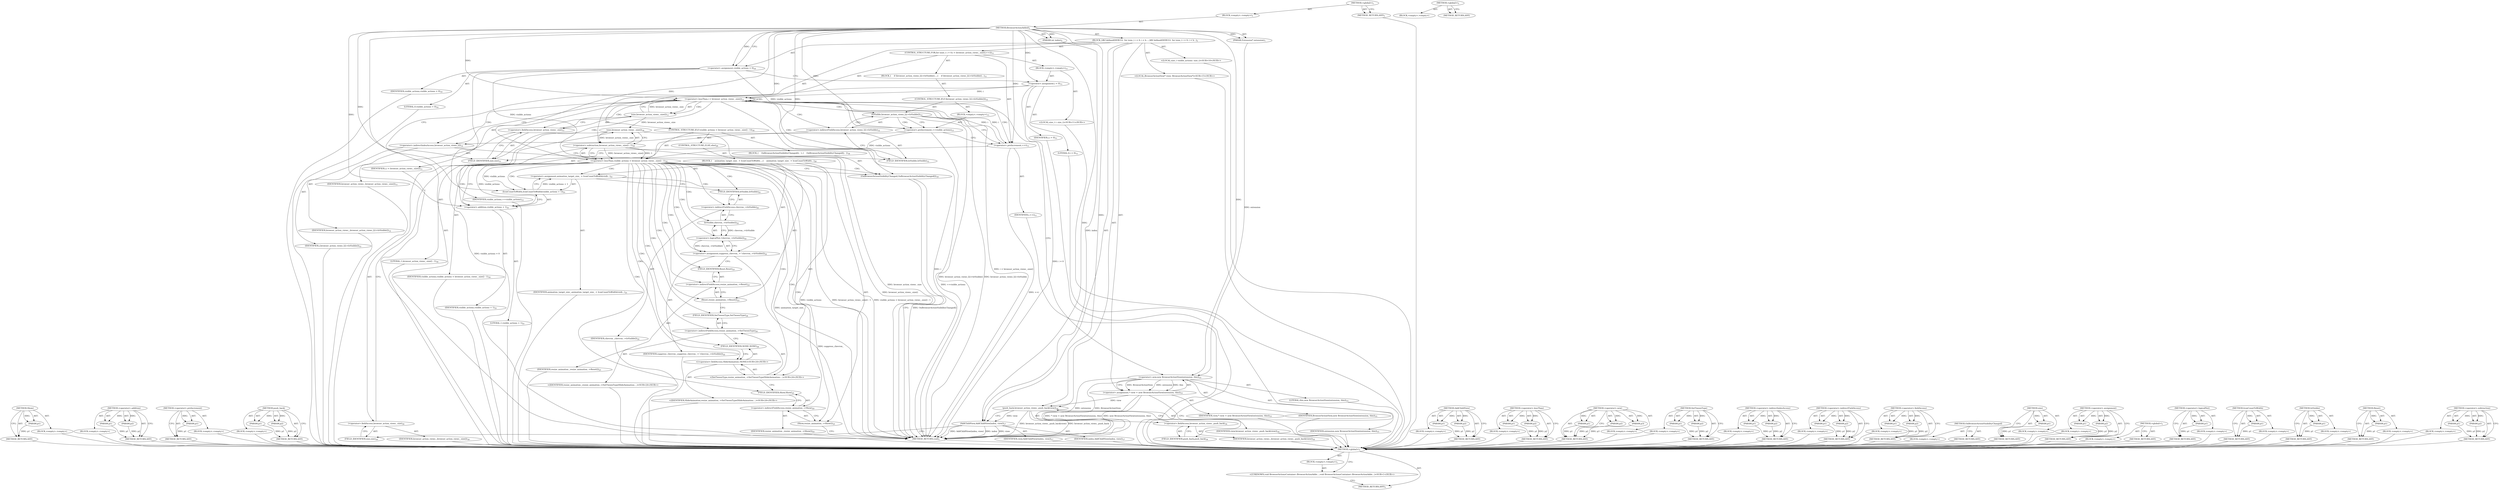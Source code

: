 digraph "&lt;global&gt;" {
vulnerable_205 [label=<(METHOD,Show)>];
vulnerable_206 [label=<(PARAM,p1)>];
vulnerable_207 [label=<(BLOCK,&lt;empty&gt;,&lt;empty&gt;)>];
vulnerable_208 [label=<(METHOD_RETURN,ANY)>];
vulnerable_187 [label=<(METHOD,&lt;operator&gt;.addition)>];
vulnerable_188 [label=<(PARAM,p1)>];
vulnerable_189 [label=<(PARAM,p2)>];
vulnerable_190 [label=<(BLOCK,&lt;empty&gt;,&lt;empty&gt;)>];
vulnerable_191 [label=<(METHOD_RETURN,ANY)>];
vulnerable_141 [label=<(METHOD,&lt;operator&gt;.preIncrement)>];
vulnerable_142 [label=<(PARAM,p1)>];
vulnerable_143 [label=<(BLOCK,&lt;empty&gt;,&lt;empty&gt;)>];
vulnerable_144 [label=<(METHOD_RETURN,ANY)>];
vulnerable_165 [label=<(METHOD,push_back)>];
vulnerable_166 [label=<(PARAM,p1)>];
vulnerable_167 [label=<(PARAM,p2)>];
vulnerable_168 [label=<(BLOCK,&lt;empty&gt;,&lt;empty&gt;)>];
vulnerable_169 [label=<(METHOD_RETURN,ANY)>];
vulnerable_6 [label=<(METHOD,&lt;global&gt;)<SUB>1</SUB>>];
vulnerable_7 [label=<(BLOCK,&lt;empty&gt;,&lt;empty&gt;)<SUB>1</SUB>>];
vulnerable_8 [label=<(METHOD,BrowserActionAdded)<SUB>1</SUB>>];
vulnerable_9 [label=<(PARAM,Extension* extension)<SUB>1</SUB>>];
vulnerable_10 [label=<(PARAM,int index)<SUB>2</SUB>>];
vulnerable_11 [label=<(BLOCK,{
#if defined(DEBUG)
  for (size_t i = 0; i &lt; b...,{
#if defined(DEBUG)
  for (size_t i = 0; i &lt; b...)<SUB>2</SUB>>];
vulnerable_12 [label="<(LOCAL,size_t visible_actions: size_t)<SUB>10</SUB>>"];
vulnerable_13 [label=<(&lt;operator&gt;.assignment,visible_actions = 0)<SUB>10</SUB>>];
vulnerable_14 [label=<(IDENTIFIER,visible_actions,visible_actions = 0)<SUB>10</SUB>>];
vulnerable_15 [label=<(LITERAL,0,visible_actions = 0)<SUB>10</SUB>>];
vulnerable_16 [label=<(CONTROL_STRUCTURE,FOR,for (size_t i = 0;i &lt; browser_action_views_.size();++i))<SUB>11</SUB>>];
vulnerable_17 [label=<(BLOCK,&lt;empty&gt;,&lt;empty&gt;)<SUB>11</SUB>>];
vulnerable_18 [label="<(LOCAL,size_t i: size_t)<SUB>11</SUB>>"];
vulnerable_19 [label=<(&lt;operator&gt;.assignment,i = 0)<SUB>11</SUB>>];
vulnerable_20 [label=<(IDENTIFIER,i,i = 0)<SUB>11</SUB>>];
vulnerable_21 [label=<(LITERAL,0,i = 0)<SUB>11</SUB>>];
vulnerable_22 [label=<(&lt;operator&gt;.lessThan,i &lt; browser_action_views_.size())<SUB>11</SUB>>];
vulnerable_23 [label=<(IDENTIFIER,i,i &lt; browser_action_views_.size())<SUB>11</SUB>>];
vulnerable_24 [label=<(size,browser_action_views_.size())<SUB>11</SUB>>];
vulnerable_25 [label=<(&lt;operator&gt;.fieldAccess,browser_action_views_.size)<SUB>11</SUB>>];
vulnerable_26 [label=<(IDENTIFIER,browser_action_views_,browser_action_views_.size())<SUB>11</SUB>>];
vulnerable_27 [label=<(FIELD_IDENTIFIER,size,size)<SUB>11</SUB>>];
vulnerable_28 [label=<(&lt;operator&gt;.preIncrement,++i)<SUB>11</SUB>>];
vulnerable_29 [label=<(IDENTIFIER,i,++i)<SUB>11</SUB>>];
vulnerable_30 [label=<(BLOCK,{
    if (browser_action_views_[i]-&gt;IsVisible()...,{
    if (browser_action_views_[i]-&gt;IsVisible()...)<SUB>11</SUB>>];
vulnerable_31 [label=<(CONTROL_STRUCTURE,IF,if (browser_action_views_[i]-&gt;IsVisible()))<SUB>12</SUB>>];
vulnerable_32 [label=<(IsVisible,browser_action_views_[i]-&gt;IsVisible())<SUB>12</SUB>>];
vulnerable_33 [label=<(&lt;operator&gt;.indirectFieldAccess,browser_action_views_[i]-&gt;IsVisible)<SUB>12</SUB>>];
vulnerable_34 [label=<(&lt;operator&gt;.indirectIndexAccess,browser_action_views_[i])<SUB>12</SUB>>];
vulnerable_35 [label=<(IDENTIFIER,browser_action_views_,browser_action_views_[i]-&gt;IsVisible())<SUB>12</SUB>>];
vulnerable_36 [label=<(IDENTIFIER,i,browser_action_views_[i]-&gt;IsVisible())<SUB>12</SUB>>];
vulnerable_37 [label=<(FIELD_IDENTIFIER,IsVisible,IsVisible)<SUB>12</SUB>>];
vulnerable_38 [label=<(BLOCK,&lt;empty&gt;,&lt;empty&gt;)<SUB>13</SUB>>];
vulnerable_39 [label=<(&lt;operator&gt;.preIncrement,++visible_actions)<SUB>13</SUB>>];
vulnerable_40 [label=<(IDENTIFIER,visible_actions,++visible_actions)<SUB>13</SUB>>];
vulnerable_41 [label="<(LOCAL,BrowserActionView* view: BrowserActionView*)<SUB>15</SUB>>"];
vulnerable_42 [label=<(&lt;operator&gt;.assignment,* view = new BrowserActionView(extension, this))<SUB>15</SUB>>];
vulnerable_43 [label=<(IDENTIFIER,view,* view = new BrowserActionView(extension, this))<SUB>15</SUB>>];
vulnerable_44 [label=<(&lt;operator&gt;.new,new BrowserActionView(extension, this))<SUB>15</SUB>>];
vulnerable_45 [label=<(IDENTIFIER,BrowserActionView,new BrowserActionView(extension, this))<SUB>15</SUB>>];
vulnerable_46 [label=<(IDENTIFIER,extension,new BrowserActionView(extension, this))<SUB>15</SUB>>];
vulnerable_47 [label=<(LITERAL,this,new BrowserActionView(extension, this))<SUB>15</SUB>>];
vulnerable_48 [label=<(push_back,browser_action_views_.push_back(view))<SUB>16</SUB>>];
vulnerable_49 [label=<(&lt;operator&gt;.fieldAccess,browser_action_views_.push_back)<SUB>16</SUB>>];
vulnerable_50 [label=<(IDENTIFIER,browser_action_views_,browser_action_views_.push_back(view))<SUB>16</SUB>>];
vulnerable_51 [label=<(FIELD_IDENTIFIER,push_back,push_back)<SUB>16</SUB>>];
vulnerable_52 [label=<(IDENTIFIER,view,browser_action_views_.push_back(view))<SUB>16</SUB>>];
vulnerable_53 [label=<(AddChildView,AddChildView(index, view))<SUB>17</SUB>>];
vulnerable_54 [label=<(IDENTIFIER,index,AddChildView(index, view))<SUB>17</SUB>>];
vulnerable_55 [label=<(IDENTIFIER,view,AddChildView(index, view))<SUB>17</SUB>>];
vulnerable_56 [label=<(CONTROL_STRUCTURE,IF,if (visible_actions &lt; browser_action_views_.size() - 1))<SUB>18</SUB>>];
vulnerable_57 [label=<(&lt;operator&gt;.lessThan,visible_actions &lt; browser_action_views_.size() - 1)<SUB>18</SUB>>];
vulnerable_58 [label=<(IDENTIFIER,visible_actions,visible_actions &lt; browser_action_views_.size() - 1)<SUB>18</SUB>>];
vulnerable_59 [label=<(&lt;operator&gt;.subtraction,browser_action_views_.size() - 1)<SUB>18</SUB>>];
vulnerable_60 [label=<(size,browser_action_views_.size())<SUB>18</SUB>>];
vulnerable_61 [label=<(&lt;operator&gt;.fieldAccess,browser_action_views_.size)<SUB>18</SUB>>];
vulnerable_62 [label=<(IDENTIFIER,browser_action_views_,browser_action_views_.size())<SUB>18</SUB>>];
vulnerable_63 [label=<(FIELD_IDENTIFIER,size,size)<SUB>18</SUB>>];
vulnerable_64 [label=<(LITERAL,1,browser_action_views_.size() - 1)<SUB>18</SUB>>];
vulnerable_65 [label=<(BLOCK,{
    OnBrowserActionVisibilityChanged();
  },{
    OnBrowserActionVisibilityChanged();
  })<SUB>18</SUB>>];
vulnerable_66 [label=<(OnBrowserActionVisibilityChanged,OnBrowserActionVisibilityChanged())<SUB>19</SUB>>];
vulnerable_67 [label=<(CONTROL_STRUCTURE,ELSE,else)<SUB>20</SUB>>];
vulnerable_68 [label=<(BLOCK,{
    animation_target_size_ = IconCountToWidth...,{
    animation_target_size_ = IconCountToWidth...)<SUB>20</SUB>>];
vulnerable_69 [label=<(&lt;operator&gt;.assignment,animation_target_size_ = IconCountToWidth(visib...)<SUB>21</SUB>>];
vulnerable_70 [label=<(IDENTIFIER,animation_target_size_,animation_target_size_ = IconCountToWidth(visib...)<SUB>21</SUB>>];
vulnerable_71 [label=<(IconCountToWidth,IconCountToWidth(visible_actions + 1))<SUB>21</SUB>>];
vulnerable_72 [label=<(&lt;operator&gt;.addition,visible_actions + 1)<SUB>21</SUB>>];
vulnerable_73 [label=<(IDENTIFIER,visible_actions,visible_actions + 1)<SUB>21</SUB>>];
vulnerable_74 [label=<(LITERAL,1,visible_actions + 1)<SUB>21</SUB>>];
vulnerable_75 [label=<(&lt;operator&gt;.assignment,suppress_chevron_ = !chevron_-&gt;IsVisible())<SUB>22</SUB>>];
vulnerable_76 [label=<(IDENTIFIER,suppress_chevron_,suppress_chevron_ = !chevron_-&gt;IsVisible())<SUB>22</SUB>>];
vulnerable_77 [label=<(&lt;operator&gt;.logicalNot,!chevron_-&gt;IsVisible())<SUB>22</SUB>>];
vulnerable_78 [label=<(IsVisible,chevron_-&gt;IsVisible())<SUB>22</SUB>>];
vulnerable_79 [label=<(&lt;operator&gt;.indirectFieldAccess,chevron_-&gt;IsVisible)<SUB>22</SUB>>];
vulnerable_80 [label=<(IDENTIFIER,chevron_,chevron_-&gt;IsVisible())<SUB>22</SUB>>];
vulnerable_81 [label=<(FIELD_IDENTIFIER,IsVisible,IsVisible)<SUB>22</SUB>>];
vulnerable_82 [label=<(Reset,resize_animation_-&gt;Reset())<SUB>23</SUB>>];
vulnerable_83 [label=<(&lt;operator&gt;.indirectFieldAccess,resize_animation_-&gt;Reset)<SUB>23</SUB>>];
vulnerable_84 [label=<(IDENTIFIER,resize_animation_,resize_animation_-&gt;Reset())<SUB>23</SUB>>];
vulnerable_85 [label=<(FIELD_IDENTIFIER,Reset,Reset)<SUB>23</SUB>>];
vulnerable_86 [label="<(SetTweenType,resize_animation_-&gt;SetTweenType(SlideAnimation:...)<SUB>24</SUB>>"];
vulnerable_87 [label=<(&lt;operator&gt;.indirectFieldAccess,resize_animation_-&gt;SetTweenType)<SUB>24</SUB>>];
vulnerable_88 [label="<(IDENTIFIER,resize_animation_,resize_animation_-&gt;SetTweenType(SlideAnimation:...)<SUB>24</SUB>>"];
vulnerable_89 [label=<(FIELD_IDENTIFIER,SetTweenType,SetTweenType)<SUB>24</SUB>>];
vulnerable_90 [label="<(&lt;operator&gt;.fieldAccess,SlideAnimation::NONE)<SUB>24</SUB>>"];
vulnerable_91 [label="<(IDENTIFIER,SlideAnimation,resize_animation_-&gt;SetTweenType(SlideAnimation:...)<SUB>24</SUB>>"];
vulnerable_92 [label=<(FIELD_IDENTIFIER,NONE,NONE)<SUB>24</SUB>>];
vulnerable_93 [label=<(Show,resize_animation_-&gt;Show())<SUB>25</SUB>>];
vulnerable_94 [label=<(&lt;operator&gt;.indirectFieldAccess,resize_animation_-&gt;Show)<SUB>25</SUB>>];
vulnerable_95 [label=<(IDENTIFIER,resize_animation_,resize_animation_-&gt;Show())<SUB>25</SUB>>];
vulnerable_96 [label=<(FIELD_IDENTIFIER,Show,Show)<SUB>25</SUB>>];
vulnerable_97 [label=<(METHOD_RETURN,void)<SUB>1</SUB>>];
vulnerable_99 [label=<(METHOD_RETURN,ANY)<SUB>1</SUB>>];
vulnerable_170 [label=<(METHOD,AddChildView)>];
vulnerable_171 [label=<(PARAM,p1)>];
vulnerable_172 [label=<(PARAM,p2)>];
vulnerable_173 [label=<(BLOCK,&lt;empty&gt;,&lt;empty&gt;)>];
vulnerable_174 [label=<(METHOD_RETURN,ANY)>];
vulnerable_127 [label=<(METHOD,&lt;operator&gt;.lessThan)>];
vulnerable_128 [label=<(PARAM,p1)>];
vulnerable_129 [label=<(PARAM,p2)>];
vulnerable_130 [label=<(BLOCK,&lt;empty&gt;,&lt;empty&gt;)>];
vulnerable_131 [label=<(METHOD_RETURN,ANY)>];
vulnerable_159 [label=<(METHOD,&lt;operator&gt;.new)>];
vulnerable_160 [label=<(PARAM,p1)>];
vulnerable_161 [label=<(PARAM,p2)>];
vulnerable_162 [label=<(PARAM,p3)>];
vulnerable_163 [label=<(BLOCK,&lt;empty&gt;,&lt;empty&gt;)>];
vulnerable_164 [label=<(METHOD_RETURN,ANY)>];
vulnerable_200 [label=<(METHOD,SetTweenType)>];
vulnerable_201 [label=<(PARAM,p1)>];
vulnerable_202 [label=<(PARAM,p2)>];
vulnerable_203 [label=<(BLOCK,&lt;empty&gt;,&lt;empty&gt;)>];
vulnerable_204 [label=<(METHOD_RETURN,ANY)>];
vulnerable_154 [label=<(METHOD,&lt;operator&gt;.indirectIndexAccess)>];
vulnerable_155 [label=<(PARAM,p1)>];
vulnerable_156 [label=<(PARAM,p2)>];
vulnerable_157 [label=<(BLOCK,&lt;empty&gt;,&lt;empty&gt;)>];
vulnerable_158 [label=<(METHOD_RETURN,ANY)>];
vulnerable_149 [label=<(METHOD,&lt;operator&gt;.indirectFieldAccess)>];
vulnerable_150 [label=<(PARAM,p1)>];
vulnerable_151 [label=<(PARAM,p2)>];
vulnerable_152 [label=<(BLOCK,&lt;empty&gt;,&lt;empty&gt;)>];
vulnerable_153 [label=<(METHOD_RETURN,ANY)>];
vulnerable_136 [label=<(METHOD,&lt;operator&gt;.fieldAccess)>];
vulnerable_137 [label=<(PARAM,p1)>];
vulnerable_138 [label=<(PARAM,p2)>];
vulnerable_139 [label=<(BLOCK,&lt;empty&gt;,&lt;empty&gt;)>];
vulnerable_140 [label=<(METHOD_RETURN,ANY)>];
vulnerable_180 [label=<(METHOD,OnBrowserActionVisibilityChanged)>];
vulnerable_181 [label=<(BLOCK,&lt;empty&gt;,&lt;empty&gt;)>];
vulnerable_182 [label=<(METHOD_RETURN,ANY)>];
vulnerable_132 [label=<(METHOD,size)>];
vulnerable_133 [label=<(PARAM,p1)>];
vulnerable_134 [label=<(BLOCK,&lt;empty&gt;,&lt;empty&gt;)>];
vulnerable_135 [label=<(METHOD_RETURN,ANY)>];
vulnerable_122 [label=<(METHOD,&lt;operator&gt;.assignment)>];
vulnerable_123 [label=<(PARAM,p1)>];
vulnerable_124 [label=<(PARAM,p2)>];
vulnerable_125 [label=<(BLOCK,&lt;empty&gt;,&lt;empty&gt;)>];
vulnerable_126 [label=<(METHOD_RETURN,ANY)>];
vulnerable_116 [label=<(METHOD,&lt;global&gt;)<SUB>1</SUB>>];
vulnerable_117 [label=<(BLOCK,&lt;empty&gt;,&lt;empty&gt;)>];
vulnerable_118 [label=<(METHOD_RETURN,ANY)>];
vulnerable_192 [label=<(METHOD,&lt;operator&gt;.logicalNot)>];
vulnerable_193 [label=<(PARAM,p1)>];
vulnerable_194 [label=<(BLOCK,&lt;empty&gt;,&lt;empty&gt;)>];
vulnerable_195 [label=<(METHOD_RETURN,ANY)>];
vulnerable_183 [label=<(METHOD,IconCountToWidth)>];
vulnerable_184 [label=<(PARAM,p1)>];
vulnerable_185 [label=<(BLOCK,&lt;empty&gt;,&lt;empty&gt;)>];
vulnerable_186 [label=<(METHOD_RETURN,ANY)>];
vulnerable_145 [label=<(METHOD,IsVisible)>];
vulnerable_146 [label=<(PARAM,p1)>];
vulnerable_147 [label=<(BLOCK,&lt;empty&gt;,&lt;empty&gt;)>];
vulnerable_148 [label=<(METHOD_RETURN,ANY)>];
vulnerable_196 [label=<(METHOD,Reset)>];
vulnerable_197 [label=<(PARAM,p1)>];
vulnerable_198 [label=<(BLOCK,&lt;empty&gt;,&lt;empty&gt;)>];
vulnerable_199 [label=<(METHOD_RETURN,ANY)>];
vulnerable_175 [label=<(METHOD,&lt;operator&gt;.subtraction)>];
vulnerable_176 [label=<(PARAM,p1)>];
vulnerable_177 [label=<(PARAM,p2)>];
vulnerable_178 [label=<(BLOCK,&lt;empty&gt;,&lt;empty&gt;)>];
vulnerable_179 [label=<(METHOD_RETURN,ANY)>];
fixed_6 [label=<(METHOD,&lt;global&gt;)<SUB>1</SUB>>];
fixed_7 [label=<(BLOCK,&lt;empty&gt;,&lt;empty&gt;)<SUB>1</SUB>>];
fixed_8 [label="<(UNKNOWN,void BrowserActionsContainer::BrowserActionAdde...,void BrowserActionsContainer::BrowserActionAdde...)<SUB>1</SUB>>"];
fixed_9 [label=<(METHOD_RETURN,ANY)<SUB>1</SUB>>];
fixed_14 [label=<(METHOD,&lt;global&gt;)<SUB>1</SUB>>];
fixed_15 [label=<(BLOCK,&lt;empty&gt;,&lt;empty&gt;)>];
fixed_16 [label=<(METHOD_RETURN,ANY)>];
vulnerable_205 -> vulnerable_206  [key=0, label="AST: "];
vulnerable_205 -> vulnerable_206  [key=1, label="DDG: "];
vulnerable_205 -> vulnerable_207  [key=0, label="AST: "];
vulnerable_205 -> vulnerable_208  [key=0, label="AST: "];
vulnerable_205 -> vulnerable_208  [key=1, label="CFG: "];
vulnerable_206 -> vulnerable_208  [key=0, label="DDG: p1"];
vulnerable_207 -> fixed_6  [key=0];
vulnerable_208 -> fixed_6  [key=0];
vulnerable_187 -> vulnerable_188  [key=0, label="AST: "];
vulnerable_187 -> vulnerable_188  [key=1, label="DDG: "];
vulnerable_187 -> vulnerable_190  [key=0, label="AST: "];
vulnerable_187 -> vulnerable_189  [key=0, label="AST: "];
vulnerable_187 -> vulnerable_189  [key=1, label="DDG: "];
vulnerable_187 -> vulnerable_191  [key=0, label="AST: "];
vulnerable_187 -> vulnerable_191  [key=1, label="CFG: "];
vulnerable_188 -> vulnerable_191  [key=0, label="DDG: p1"];
vulnerable_189 -> vulnerable_191  [key=0, label="DDG: p2"];
vulnerable_190 -> fixed_6  [key=0];
vulnerable_191 -> fixed_6  [key=0];
vulnerable_141 -> vulnerable_142  [key=0, label="AST: "];
vulnerable_141 -> vulnerable_142  [key=1, label="DDG: "];
vulnerable_141 -> vulnerable_143  [key=0, label="AST: "];
vulnerable_141 -> vulnerable_144  [key=0, label="AST: "];
vulnerable_141 -> vulnerable_144  [key=1, label="CFG: "];
vulnerable_142 -> vulnerable_144  [key=0, label="DDG: p1"];
vulnerable_143 -> fixed_6  [key=0];
vulnerable_144 -> fixed_6  [key=0];
vulnerable_165 -> vulnerable_166  [key=0, label="AST: "];
vulnerable_165 -> vulnerable_166  [key=1, label="DDG: "];
vulnerable_165 -> vulnerable_168  [key=0, label="AST: "];
vulnerable_165 -> vulnerable_167  [key=0, label="AST: "];
vulnerable_165 -> vulnerable_167  [key=1, label="DDG: "];
vulnerable_165 -> vulnerable_169  [key=0, label="AST: "];
vulnerable_165 -> vulnerable_169  [key=1, label="CFG: "];
vulnerable_166 -> vulnerable_169  [key=0, label="DDG: p1"];
vulnerable_167 -> vulnerable_169  [key=0, label="DDG: p2"];
vulnerable_168 -> fixed_6  [key=0];
vulnerable_169 -> fixed_6  [key=0];
vulnerable_6 -> vulnerable_7  [key=0, label="AST: "];
vulnerable_6 -> vulnerable_99  [key=0, label="AST: "];
vulnerable_6 -> vulnerable_99  [key=1, label="CFG: "];
vulnerable_7 -> vulnerable_8  [key=0, label="AST: "];
vulnerable_8 -> vulnerable_9  [key=0, label="AST: "];
vulnerable_8 -> vulnerable_9  [key=1, label="DDG: "];
vulnerable_8 -> vulnerable_10  [key=0, label="AST: "];
vulnerable_8 -> vulnerable_10  [key=1, label="DDG: "];
vulnerable_8 -> vulnerable_11  [key=0, label="AST: "];
vulnerable_8 -> vulnerable_97  [key=0, label="AST: "];
vulnerable_8 -> vulnerable_13  [key=0, label="CFG: "];
vulnerable_8 -> vulnerable_13  [key=1, label="DDG: "];
vulnerable_8 -> vulnerable_48  [key=0, label="DDG: "];
vulnerable_8 -> vulnerable_53  [key=0, label="DDG: "];
vulnerable_8 -> vulnerable_19  [key=0, label="DDG: "];
vulnerable_8 -> vulnerable_22  [key=0, label="DDG: "];
vulnerable_8 -> vulnerable_28  [key=0, label="DDG: "];
vulnerable_8 -> vulnerable_44  [key=0, label="DDG: "];
vulnerable_8 -> vulnerable_57  [key=0, label="DDG: "];
vulnerable_8 -> vulnerable_66  [key=0, label="DDG: "];
vulnerable_8 -> vulnerable_59  [key=0, label="DDG: "];
vulnerable_8 -> vulnerable_39  [key=0, label="DDG: "];
vulnerable_8 -> vulnerable_71  [key=0, label="DDG: "];
vulnerable_8 -> vulnerable_72  [key=0, label="DDG: "];
vulnerable_9 -> vulnerable_44  [key=0, label="DDG: extension"];
vulnerable_10 -> vulnerable_53  [key=0, label="DDG: index"];
vulnerable_11 -> vulnerable_12  [key=0, label="AST: "];
vulnerable_11 -> vulnerable_13  [key=0, label="AST: "];
vulnerable_11 -> vulnerable_16  [key=0, label="AST: "];
vulnerable_11 -> vulnerable_41  [key=0, label="AST: "];
vulnerable_11 -> vulnerable_42  [key=0, label="AST: "];
vulnerable_11 -> vulnerable_48  [key=0, label="AST: "];
vulnerable_11 -> vulnerable_53  [key=0, label="AST: "];
vulnerable_11 -> vulnerable_56  [key=0, label="AST: "];
vulnerable_12 -> fixed_6  [key=0];
vulnerable_13 -> vulnerable_14  [key=0, label="AST: "];
vulnerable_13 -> vulnerable_15  [key=0, label="AST: "];
vulnerable_13 -> vulnerable_19  [key=0, label="CFG: "];
vulnerable_13 -> vulnerable_97  [key=0, label="DDG: visible_actions = 0"];
vulnerable_13 -> vulnerable_57  [key=0, label="DDG: visible_actions"];
vulnerable_13 -> vulnerable_39  [key=0, label="DDG: visible_actions"];
vulnerable_14 -> fixed_6  [key=0];
vulnerable_15 -> fixed_6  [key=0];
vulnerable_16 -> vulnerable_17  [key=0, label="AST: "];
vulnerable_16 -> vulnerable_22  [key=0, label="AST: "];
vulnerable_16 -> vulnerable_28  [key=0, label="AST: "];
vulnerable_16 -> vulnerable_30  [key=0, label="AST: "];
vulnerable_17 -> vulnerable_18  [key=0, label="AST: "];
vulnerable_17 -> vulnerable_19  [key=0, label="AST: "];
vulnerable_18 -> fixed_6  [key=0];
vulnerable_19 -> vulnerable_20  [key=0, label="AST: "];
vulnerable_19 -> vulnerable_21  [key=0, label="AST: "];
vulnerable_19 -> vulnerable_27  [key=0, label="CFG: "];
vulnerable_19 -> vulnerable_97  [key=0, label="DDG: i = 0"];
vulnerable_19 -> vulnerable_22  [key=0, label="DDG: i"];
vulnerable_20 -> fixed_6  [key=0];
vulnerable_21 -> fixed_6  [key=0];
vulnerable_22 -> vulnerable_23  [key=0, label="AST: "];
vulnerable_22 -> vulnerable_24  [key=0, label="AST: "];
vulnerable_22 -> vulnerable_24  [key=1, label="CDG: "];
vulnerable_22 -> vulnerable_34  [key=0, label="CFG: "];
vulnerable_22 -> vulnerable_34  [key=1, label="CDG: "];
vulnerable_22 -> vulnerable_44  [key=0, label="CFG: "];
vulnerable_22 -> vulnerable_97  [key=0, label="DDG: i"];
vulnerable_22 -> vulnerable_97  [key=1, label="DDG: i &lt; browser_action_views_.size()"];
vulnerable_22 -> vulnerable_28  [key=0, label="DDG: i"];
vulnerable_22 -> vulnerable_28  [key=1, label="CDG: "];
vulnerable_22 -> vulnerable_32  [key=0, label="CDG: "];
vulnerable_22 -> vulnerable_33  [key=0, label="CDG: "];
vulnerable_22 -> vulnerable_37  [key=0, label="CDG: "];
vulnerable_22 -> vulnerable_25  [key=0, label="CDG: "];
vulnerable_22 -> vulnerable_22  [key=0, label="CDG: "];
vulnerable_22 -> vulnerable_27  [key=0, label="CDG: "];
vulnerable_23 -> fixed_6  [key=0];
vulnerable_24 -> vulnerable_25  [key=0, label="AST: "];
vulnerable_24 -> vulnerable_22  [key=0, label="CFG: "];
vulnerable_24 -> vulnerable_22  [key=1, label="DDG: browser_action_views_.size"];
vulnerable_24 -> vulnerable_60  [key=0, label="DDG: browser_action_views_.size"];
vulnerable_25 -> vulnerable_26  [key=0, label="AST: "];
vulnerable_25 -> vulnerable_27  [key=0, label="AST: "];
vulnerable_25 -> vulnerable_24  [key=0, label="CFG: "];
vulnerable_26 -> fixed_6  [key=0];
vulnerable_27 -> vulnerable_25  [key=0, label="CFG: "];
vulnerable_28 -> vulnerable_29  [key=0, label="AST: "];
vulnerable_28 -> vulnerable_27  [key=0, label="CFG: "];
vulnerable_28 -> vulnerable_97  [key=0, label="DDG: ++i"];
vulnerable_28 -> vulnerable_22  [key=0, label="DDG: i"];
vulnerable_29 -> fixed_6  [key=0];
vulnerable_30 -> vulnerable_31  [key=0, label="AST: "];
vulnerable_31 -> vulnerable_32  [key=0, label="AST: "];
vulnerable_31 -> vulnerable_38  [key=0, label="AST: "];
vulnerable_32 -> vulnerable_33  [key=0, label="AST: "];
vulnerable_32 -> vulnerable_39  [key=0, label="CFG: "];
vulnerable_32 -> vulnerable_39  [key=1, label="CDG: "];
vulnerable_32 -> vulnerable_28  [key=0, label="CFG: "];
vulnerable_32 -> vulnerable_97  [key=0, label="DDG: browser_action_views_[i]-&gt;IsVisible"];
vulnerable_32 -> vulnerable_97  [key=1, label="DDG: browser_action_views_[i]-&gt;IsVisible()"];
vulnerable_33 -> vulnerable_34  [key=0, label="AST: "];
vulnerable_33 -> vulnerable_37  [key=0, label="AST: "];
vulnerable_33 -> vulnerable_32  [key=0, label="CFG: "];
vulnerable_34 -> vulnerable_35  [key=0, label="AST: "];
vulnerable_34 -> vulnerable_36  [key=0, label="AST: "];
vulnerable_34 -> vulnerable_37  [key=0, label="CFG: "];
vulnerable_35 -> fixed_6  [key=0];
vulnerable_36 -> fixed_6  [key=0];
vulnerable_37 -> vulnerable_33  [key=0, label="CFG: "];
vulnerable_38 -> vulnerable_39  [key=0, label="AST: "];
vulnerable_39 -> vulnerable_40  [key=0, label="AST: "];
vulnerable_39 -> vulnerable_28  [key=0, label="CFG: "];
vulnerable_39 -> vulnerable_97  [key=0, label="DDG: ++visible_actions"];
vulnerable_39 -> vulnerable_57  [key=0, label="DDG: visible_actions"];
vulnerable_40 -> fixed_6  [key=0];
vulnerable_41 -> fixed_6  [key=0];
vulnerable_42 -> vulnerable_43  [key=0, label="AST: "];
vulnerable_42 -> vulnerable_44  [key=0, label="AST: "];
vulnerable_42 -> vulnerable_51  [key=0, label="CFG: "];
vulnerable_42 -> vulnerable_97  [key=0, label="DDG: new BrowserActionView(extension, this)"];
vulnerable_42 -> vulnerable_97  [key=1, label="DDG: * view = new BrowserActionView(extension, this)"];
vulnerable_42 -> vulnerable_48  [key=0, label="DDG: view"];
vulnerable_43 -> fixed_6  [key=0];
vulnerable_44 -> vulnerable_45  [key=0, label="AST: "];
vulnerable_44 -> vulnerable_46  [key=0, label="AST: "];
vulnerable_44 -> vulnerable_47  [key=0, label="AST: "];
vulnerable_44 -> vulnerable_42  [key=0, label="CFG: "];
vulnerable_44 -> vulnerable_42  [key=1, label="DDG: BrowserActionView"];
vulnerable_44 -> vulnerable_42  [key=2, label="DDG: extension"];
vulnerable_44 -> vulnerable_42  [key=3, label="DDG: this"];
vulnerable_44 -> vulnerable_97  [key=0, label="DDG: extension"];
vulnerable_44 -> vulnerable_97  [key=1, label="DDG: BrowserActionView"];
vulnerable_45 -> fixed_6  [key=0];
vulnerable_46 -> fixed_6  [key=0];
vulnerable_47 -> fixed_6  [key=0];
vulnerable_48 -> vulnerable_49  [key=0, label="AST: "];
vulnerable_48 -> vulnerable_52  [key=0, label="AST: "];
vulnerable_48 -> vulnerable_53  [key=0, label="CFG: "];
vulnerable_48 -> vulnerable_53  [key=1, label="DDG: view"];
vulnerable_48 -> vulnerable_97  [key=0, label="DDG: browser_action_views_.push_back"];
vulnerable_48 -> vulnerable_97  [key=1, label="DDG: browser_action_views_.push_back(view)"];
vulnerable_49 -> vulnerable_50  [key=0, label="AST: "];
vulnerable_49 -> vulnerable_51  [key=0, label="AST: "];
vulnerable_49 -> vulnerable_48  [key=0, label="CFG: "];
vulnerable_50 -> fixed_6  [key=0];
vulnerable_51 -> vulnerable_49  [key=0, label="CFG: "];
vulnerable_52 -> fixed_6  [key=0];
vulnerable_53 -> vulnerable_54  [key=0, label="AST: "];
vulnerable_53 -> vulnerable_55  [key=0, label="AST: "];
vulnerable_53 -> vulnerable_63  [key=0, label="CFG: "];
vulnerable_53 -> vulnerable_97  [key=0, label="DDG: index"];
vulnerable_53 -> vulnerable_97  [key=1, label="DDG: view"];
vulnerable_53 -> vulnerable_97  [key=2, label="DDG: AddChildView(index, view)"];
vulnerable_54 -> fixed_6  [key=0];
vulnerable_55 -> fixed_6  [key=0];
vulnerable_56 -> vulnerable_57  [key=0, label="AST: "];
vulnerable_56 -> vulnerable_65  [key=0, label="AST: "];
vulnerable_56 -> vulnerable_67  [key=0, label="AST: "];
vulnerable_57 -> vulnerable_58  [key=0, label="AST: "];
vulnerable_57 -> vulnerable_59  [key=0, label="AST: "];
vulnerable_57 -> vulnerable_66  [key=0, label="CFG: "];
vulnerable_57 -> vulnerable_66  [key=1, label="CDG: "];
vulnerable_57 -> vulnerable_72  [key=0, label="CFG: "];
vulnerable_57 -> vulnerable_72  [key=1, label="DDG: visible_actions"];
vulnerable_57 -> vulnerable_72  [key=2, label="CDG: "];
vulnerable_57 -> vulnerable_97  [key=0, label="DDG: visible_actions"];
vulnerable_57 -> vulnerable_97  [key=1, label="DDG: browser_action_views_.size() - 1"];
vulnerable_57 -> vulnerable_97  [key=2, label="DDG: visible_actions &lt; browser_action_views_.size() - 1"];
vulnerable_57 -> vulnerable_71  [key=0, label="DDG: visible_actions"];
vulnerable_57 -> vulnerable_71  [key=1, label="CDG: "];
vulnerable_57 -> vulnerable_94  [key=0, label="CDG: "];
vulnerable_57 -> vulnerable_96  [key=0, label="CDG: "];
vulnerable_57 -> vulnerable_77  [key=0, label="CDG: "];
vulnerable_57 -> vulnerable_83  [key=0, label="CDG: "];
vulnerable_57 -> vulnerable_89  [key=0, label="CDG: "];
vulnerable_57 -> vulnerable_75  [key=0, label="CDG: "];
vulnerable_57 -> vulnerable_81  [key=0, label="CDG: "];
vulnerable_57 -> vulnerable_85  [key=0, label="CDG: "];
vulnerable_57 -> vulnerable_69  [key=0, label="CDG: "];
vulnerable_57 -> vulnerable_92  [key=0, label="CDG: "];
vulnerable_57 -> vulnerable_87  [key=0, label="CDG: "];
vulnerable_57 -> vulnerable_82  [key=0, label="CDG: "];
vulnerable_57 -> vulnerable_93  [key=0, label="CDG: "];
vulnerable_57 -> vulnerable_90  [key=0, label="CDG: "];
vulnerable_57 -> vulnerable_78  [key=0, label="CDG: "];
vulnerable_57 -> vulnerable_79  [key=0, label="CDG: "];
vulnerable_57 -> vulnerable_86  [key=0, label="CDG: "];
vulnerable_58 -> fixed_6  [key=0];
vulnerable_59 -> vulnerable_60  [key=0, label="AST: "];
vulnerable_59 -> vulnerable_64  [key=0, label="AST: "];
vulnerable_59 -> vulnerable_57  [key=0, label="CFG: "];
vulnerable_59 -> vulnerable_57  [key=1, label="DDG: browser_action_views_.size()"];
vulnerable_59 -> vulnerable_57  [key=2, label="DDG: 1"];
vulnerable_59 -> vulnerable_97  [key=0, label="DDG: browser_action_views_.size()"];
vulnerable_60 -> vulnerable_61  [key=0, label="AST: "];
vulnerable_60 -> vulnerable_59  [key=0, label="CFG: "];
vulnerable_60 -> vulnerable_59  [key=1, label="DDG: browser_action_views_.size"];
vulnerable_60 -> vulnerable_97  [key=0, label="DDG: browser_action_views_.size"];
vulnerable_61 -> vulnerable_62  [key=0, label="AST: "];
vulnerable_61 -> vulnerable_63  [key=0, label="AST: "];
vulnerable_61 -> vulnerable_60  [key=0, label="CFG: "];
vulnerable_62 -> fixed_6  [key=0];
vulnerable_63 -> vulnerable_61  [key=0, label="CFG: "];
vulnerable_64 -> fixed_6  [key=0];
vulnerable_65 -> vulnerable_66  [key=0, label="AST: "];
vulnerable_66 -> vulnerable_97  [key=0, label="CFG: "];
vulnerable_66 -> vulnerable_97  [key=1, label="DDG: OnBrowserActionVisibilityChanged()"];
vulnerable_67 -> vulnerable_68  [key=0, label="AST: "];
vulnerable_68 -> vulnerable_69  [key=0, label="AST: "];
vulnerable_68 -> vulnerable_75  [key=0, label="AST: "];
vulnerable_68 -> vulnerable_82  [key=0, label="AST: "];
vulnerable_68 -> vulnerable_86  [key=0, label="AST: "];
vulnerable_68 -> vulnerable_93  [key=0, label="AST: "];
vulnerable_69 -> vulnerable_70  [key=0, label="AST: "];
vulnerable_69 -> vulnerable_71  [key=0, label="AST: "];
vulnerable_69 -> vulnerable_81  [key=0, label="CFG: "];
vulnerable_69 -> vulnerable_97  [key=0, label="DDG: animation_target_size_"];
vulnerable_70 -> fixed_6  [key=0];
vulnerable_71 -> vulnerable_72  [key=0, label="AST: "];
vulnerable_71 -> vulnerable_69  [key=0, label="CFG: "];
vulnerable_71 -> vulnerable_69  [key=1, label="DDG: visible_actions + 1"];
vulnerable_72 -> vulnerable_73  [key=0, label="AST: "];
vulnerable_72 -> vulnerable_74  [key=0, label="AST: "];
vulnerable_72 -> vulnerable_71  [key=0, label="CFG: "];
vulnerable_73 -> fixed_6  [key=0];
vulnerable_74 -> fixed_6  [key=0];
vulnerable_75 -> vulnerable_76  [key=0, label="AST: "];
vulnerable_75 -> vulnerable_77  [key=0, label="AST: "];
vulnerable_75 -> vulnerable_85  [key=0, label="CFG: "];
vulnerable_75 -> vulnerable_97  [key=0, label="DDG: suppress_chevron_"];
vulnerable_76 -> fixed_6  [key=0];
vulnerable_77 -> vulnerable_78  [key=0, label="AST: "];
vulnerable_77 -> vulnerable_75  [key=0, label="CFG: "];
vulnerable_77 -> vulnerable_75  [key=1, label="DDG: chevron_-&gt;IsVisible()"];
vulnerable_78 -> vulnerable_79  [key=0, label="AST: "];
vulnerable_78 -> vulnerable_77  [key=0, label="CFG: "];
vulnerable_78 -> vulnerable_77  [key=1, label="DDG: chevron_-&gt;IsVisible"];
vulnerable_79 -> vulnerable_80  [key=0, label="AST: "];
vulnerable_79 -> vulnerable_81  [key=0, label="AST: "];
vulnerable_79 -> vulnerable_78  [key=0, label="CFG: "];
vulnerable_80 -> fixed_6  [key=0];
vulnerable_81 -> vulnerable_79  [key=0, label="CFG: "];
vulnerable_82 -> vulnerable_83  [key=0, label="AST: "];
vulnerable_82 -> vulnerable_89  [key=0, label="CFG: "];
vulnerable_83 -> vulnerable_84  [key=0, label="AST: "];
vulnerable_83 -> vulnerable_85  [key=0, label="AST: "];
vulnerable_83 -> vulnerable_82  [key=0, label="CFG: "];
vulnerable_84 -> fixed_6  [key=0];
vulnerable_85 -> vulnerable_83  [key=0, label="CFG: "];
vulnerable_86 -> vulnerable_87  [key=0, label="AST: "];
vulnerable_86 -> vulnerable_90  [key=0, label="AST: "];
vulnerable_86 -> vulnerable_96  [key=0, label="CFG: "];
vulnerable_87 -> vulnerable_88  [key=0, label="AST: "];
vulnerable_87 -> vulnerable_89  [key=0, label="AST: "];
vulnerable_87 -> vulnerable_92  [key=0, label="CFG: "];
vulnerable_88 -> fixed_6  [key=0];
vulnerable_89 -> vulnerable_87  [key=0, label="CFG: "];
vulnerable_90 -> vulnerable_91  [key=0, label="AST: "];
vulnerable_90 -> vulnerable_92  [key=0, label="AST: "];
vulnerable_90 -> vulnerable_86  [key=0, label="CFG: "];
vulnerable_91 -> fixed_6  [key=0];
vulnerable_92 -> vulnerable_90  [key=0, label="CFG: "];
vulnerable_93 -> vulnerable_94  [key=0, label="AST: "];
vulnerable_93 -> vulnerable_97  [key=0, label="CFG: "];
vulnerable_94 -> vulnerable_95  [key=0, label="AST: "];
vulnerable_94 -> vulnerable_96  [key=0, label="AST: "];
vulnerable_94 -> vulnerable_93  [key=0, label="CFG: "];
vulnerable_95 -> fixed_6  [key=0];
vulnerable_96 -> vulnerable_94  [key=0, label="CFG: "];
vulnerable_97 -> fixed_6  [key=0];
vulnerable_99 -> fixed_6  [key=0];
vulnerable_170 -> vulnerable_171  [key=0, label="AST: "];
vulnerable_170 -> vulnerable_171  [key=1, label="DDG: "];
vulnerable_170 -> vulnerable_173  [key=0, label="AST: "];
vulnerable_170 -> vulnerable_172  [key=0, label="AST: "];
vulnerable_170 -> vulnerable_172  [key=1, label="DDG: "];
vulnerable_170 -> vulnerable_174  [key=0, label="AST: "];
vulnerable_170 -> vulnerable_174  [key=1, label="CFG: "];
vulnerable_171 -> vulnerable_174  [key=0, label="DDG: p1"];
vulnerable_172 -> vulnerable_174  [key=0, label="DDG: p2"];
vulnerable_173 -> fixed_6  [key=0];
vulnerable_174 -> fixed_6  [key=0];
vulnerable_127 -> vulnerable_128  [key=0, label="AST: "];
vulnerable_127 -> vulnerable_128  [key=1, label="DDG: "];
vulnerable_127 -> vulnerable_130  [key=0, label="AST: "];
vulnerable_127 -> vulnerable_129  [key=0, label="AST: "];
vulnerable_127 -> vulnerable_129  [key=1, label="DDG: "];
vulnerable_127 -> vulnerable_131  [key=0, label="AST: "];
vulnerable_127 -> vulnerable_131  [key=1, label="CFG: "];
vulnerable_128 -> vulnerable_131  [key=0, label="DDG: p1"];
vulnerable_129 -> vulnerable_131  [key=0, label="DDG: p2"];
vulnerable_130 -> fixed_6  [key=0];
vulnerable_131 -> fixed_6  [key=0];
vulnerable_159 -> vulnerable_160  [key=0, label="AST: "];
vulnerable_159 -> vulnerable_160  [key=1, label="DDG: "];
vulnerable_159 -> vulnerable_163  [key=0, label="AST: "];
vulnerable_159 -> vulnerable_161  [key=0, label="AST: "];
vulnerable_159 -> vulnerable_161  [key=1, label="DDG: "];
vulnerable_159 -> vulnerable_164  [key=0, label="AST: "];
vulnerable_159 -> vulnerable_164  [key=1, label="CFG: "];
vulnerable_159 -> vulnerable_162  [key=0, label="AST: "];
vulnerable_159 -> vulnerable_162  [key=1, label="DDG: "];
vulnerable_160 -> vulnerable_164  [key=0, label="DDG: p1"];
vulnerable_161 -> vulnerable_164  [key=0, label="DDG: p2"];
vulnerable_162 -> vulnerable_164  [key=0, label="DDG: p3"];
vulnerable_163 -> fixed_6  [key=0];
vulnerable_164 -> fixed_6  [key=0];
vulnerable_200 -> vulnerable_201  [key=0, label="AST: "];
vulnerable_200 -> vulnerable_201  [key=1, label="DDG: "];
vulnerable_200 -> vulnerable_203  [key=0, label="AST: "];
vulnerable_200 -> vulnerable_202  [key=0, label="AST: "];
vulnerable_200 -> vulnerable_202  [key=1, label="DDG: "];
vulnerable_200 -> vulnerable_204  [key=0, label="AST: "];
vulnerable_200 -> vulnerable_204  [key=1, label="CFG: "];
vulnerable_201 -> vulnerable_204  [key=0, label="DDG: p1"];
vulnerable_202 -> vulnerable_204  [key=0, label="DDG: p2"];
vulnerable_203 -> fixed_6  [key=0];
vulnerable_204 -> fixed_6  [key=0];
vulnerable_154 -> vulnerable_155  [key=0, label="AST: "];
vulnerable_154 -> vulnerable_155  [key=1, label="DDG: "];
vulnerable_154 -> vulnerable_157  [key=0, label="AST: "];
vulnerable_154 -> vulnerable_156  [key=0, label="AST: "];
vulnerable_154 -> vulnerable_156  [key=1, label="DDG: "];
vulnerable_154 -> vulnerable_158  [key=0, label="AST: "];
vulnerable_154 -> vulnerable_158  [key=1, label="CFG: "];
vulnerable_155 -> vulnerable_158  [key=0, label="DDG: p1"];
vulnerable_156 -> vulnerable_158  [key=0, label="DDG: p2"];
vulnerable_157 -> fixed_6  [key=0];
vulnerable_158 -> fixed_6  [key=0];
vulnerable_149 -> vulnerable_150  [key=0, label="AST: "];
vulnerable_149 -> vulnerable_150  [key=1, label="DDG: "];
vulnerable_149 -> vulnerable_152  [key=0, label="AST: "];
vulnerable_149 -> vulnerable_151  [key=0, label="AST: "];
vulnerable_149 -> vulnerable_151  [key=1, label="DDG: "];
vulnerable_149 -> vulnerable_153  [key=0, label="AST: "];
vulnerable_149 -> vulnerable_153  [key=1, label="CFG: "];
vulnerable_150 -> vulnerable_153  [key=0, label="DDG: p1"];
vulnerable_151 -> vulnerable_153  [key=0, label="DDG: p2"];
vulnerable_152 -> fixed_6  [key=0];
vulnerable_153 -> fixed_6  [key=0];
vulnerable_136 -> vulnerable_137  [key=0, label="AST: "];
vulnerable_136 -> vulnerable_137  [key=1, label="DDG: "];
vulnerable_136 -> vulnerable_139  [key=0, label="AST: "];
vulnerable_136 -> vulnerable_138  [key=0, label="AST: "];
vulnerable_136 -> vulnerable_138  [key=1, label="DDG: "];
vulnerable_136 -> vulnerable_140  [key=0, label="AST: "];
vulnerable_136 -> vulnerable_140  [key=1, label="CFG: "];
vulnerable_137 -> vulnerable_140  [key=0, label="DDG: p1"];
vulnerable_138 -> vulnerable_140  [key=0, label="DDG: p2"];
vulnerable_139 -> fixed_6  [key=0];
vulnerable_140 -> fixed_6  [key=0];
vulnerable_180 -> vulnerable_181  [key=0, label="AST: "];
vulnerable_180 -> vulnerable_182  [key=0, label="AST: "];
vulnerable_180 -> vulnerable_182  [key=1, label="CFG: "];
vulnerable_181 -> fixed_6  [key=0];
vulnerable_182 -> fixed_6  [key=0];
vulnerable_132 -> vulnerable_133  [key=0, label="AST: "];
vulnerable_132 -> vulnerable_133  [key=1, label="DDG: "];
vulnerable_132 -> vulnerable_134  [key=0, label="AST: "];
vulnerable_132 -> vulnerable_135  [key=0, label="AST: "];
vulnerable_132 -> vulnerable_135  [key=1, label="CFG: "];
vulnerable_133 -> vulnerable_135  [key=0, label="DDG: p1"];
vulnerable_134 -> fixed_6  [key=0];
vulnerable_135 -> fixed_6  [key=0];
vulnerable_122 -> vulnerable_123  [key=0, label="AST: "];
vulnerable_122 -> vulnerable_123  [key=1, label="DDG: "];
vulnerable_122 -> vulnerable_125  [key=0, label="AST: "];
vulnerable_122 -> vulnerable_124  [key=0, label="AST: "];
vulnerable_122 -> vulnerable_124  [key=1, label="DDG: "];
vulnerable_122 -> vulnerable_126  [key=0, label="AST: "];
vulnerable_122 -> vulnerable_126  [key=1, label="CFG: "];
vulnerable_123 -> vulnerable_126  [key=0, label="DDG: p1"];
vulnerable_124 -> vulnerable_126  [key=0, label="DDG: p2"];
vulnerable_125 -> fixed_6  [key=0];
vulnerable_126 -> fixed_6  [key=0];
vulnerable_116 -> vulnerable_117  [key=0, label="AST: "];
vulnerable_116 -> vulnerable_118  [key=0, label="AST: "];
vulnerable_116 -> vulnerable_118  [key=1, label="CFG: "];
vulnerable_117 -> fixed_6  [key=0];
vulnerable_118 -> fixed_6  [key=0];
vulnerable_192 -> vulnerable_193  [key=0, label="AST: "];
vulnerable_192 -> vulnerable_193  [key=1, label="DDG: "];
vulnerable_192 -> vulnerable_194  [key=0, label="AST: "];
vulnerable_192 -> vulnerable_195  [key=0, label="AST: "];
vulnerable_192 -> vulnerable_195  [key=1, label="CFG: "];
vulnerable_193 -> vulnerable_195  [key=0, label="DDG: p1"];
vulnerable_194 -> fixed_6  [key=0];
vulnerable_195 -> fixed_6  [key=0];
vulnerable_183 -> vulnerable_184  [key=0, label="AST: "];
vulnerable_183 -> vulnerable_184  [key=1, label="DDG: "];
vulnerable_183 -> vulnerable_185  [key=0, label="AST: "];
vulnerable_183 -> vulnerable_186  [key=0, label="AST: "];
vulnerable_183 -> vulnerable_186  [key=1, label="CFG: "];
vulnerable_184 -> vulnerable_186  [key=0, label="DDG: p1"];
vulnerable_185 -> fixed_6  [key=0];
vulnerable_186 -> fixed_6  [key=0];
vulnerable_145 -> vulnerable_146  [key=0, label="AST: "];
vulnerable_145 -> vulnerable_146  [key=1, label="DDG: "];
vulnerable_145 -> vulnerable_147  [key=0, label="AST: "];
vulnerable_145 -> vulnerable_148  [key=0, label="AST: "];
vulnerable_145 -> vulnerable_148  [key=1, label="CFG: "];
vulnerable_146 -> vulnerable_148  [key=0, label="DDG: p1"];
vulnerable_147 -> fixed_6  [key=0];
vulnerable_148 -> fixed_6  [key=0];
vulnerable_196 -> vulnerable_197  [key=0, label="AST: "];
vulnerable_196 -> vulnerable_197  [key=1, label="DDG: "];
vulnerable_196 -> vulnerable_198  [key=0, label="AST: "];
vulnerable_196 -> vulnerable_199  [key=0, label="AST: "];
vulnerable_196 -> vulnerable_199  [key=1, label="CFG: "];
vulnerable_197 -> vulnerable_199  [key=0, label="DDG: p1"];
vulnerable_198 -> fixed_6  [key=0];
vulnerable_199 -> fixed_6  [key=0];
vulnerable_175 -> vulnerable_176  [key=0, label="AST: "];
vulnerable_175 -> vulnerable_176  [key=1, label="DDG: "];
vulnerable_175 -> vulnerable_178  [key=0, label="AST: "];
vulnerable_175 -> vulnerable_177  [key=0, label="AST: "];
vulnerable_175 -> vulnerable_177  [key=1, label="DDG: "];
vulnerable_175 -> vulnerable_179  [key=0, label="AST: "];
vulnerable_175 -> vulnerable_179  [key=1, label="CFG: "];
vulnerable_176 -> vulnerable_179  [key=0, label="DDG: p1"];
vulnerable_177 -> vulnerable_179  [key=0, label="DDG: p2"];
vulnerable_178 -> fixed_6  [key=0];
vulnerable_179 -> fixed_6  [key=0];
fixed_6 -> fixed_7  [key=0, label="AST: "];
fixed_6 -> fixed_9  [key=0, label="AST: "];
fixed_6 -> fixed_8  [key=0, label="CFG: "];
fixed_7 -> fixed_8  [key=0, label="AST: "];
fixed_8 -> fixed_9  [key=0, label="CFG: "];
fixed_14 -> fixed_15  [key=0, label="AST: "];
fixed_14 -> fixed_16  [key=0, label="AST: "];
fixed_14 -> fixed_16  [key=1, label="CFG: "];
}
